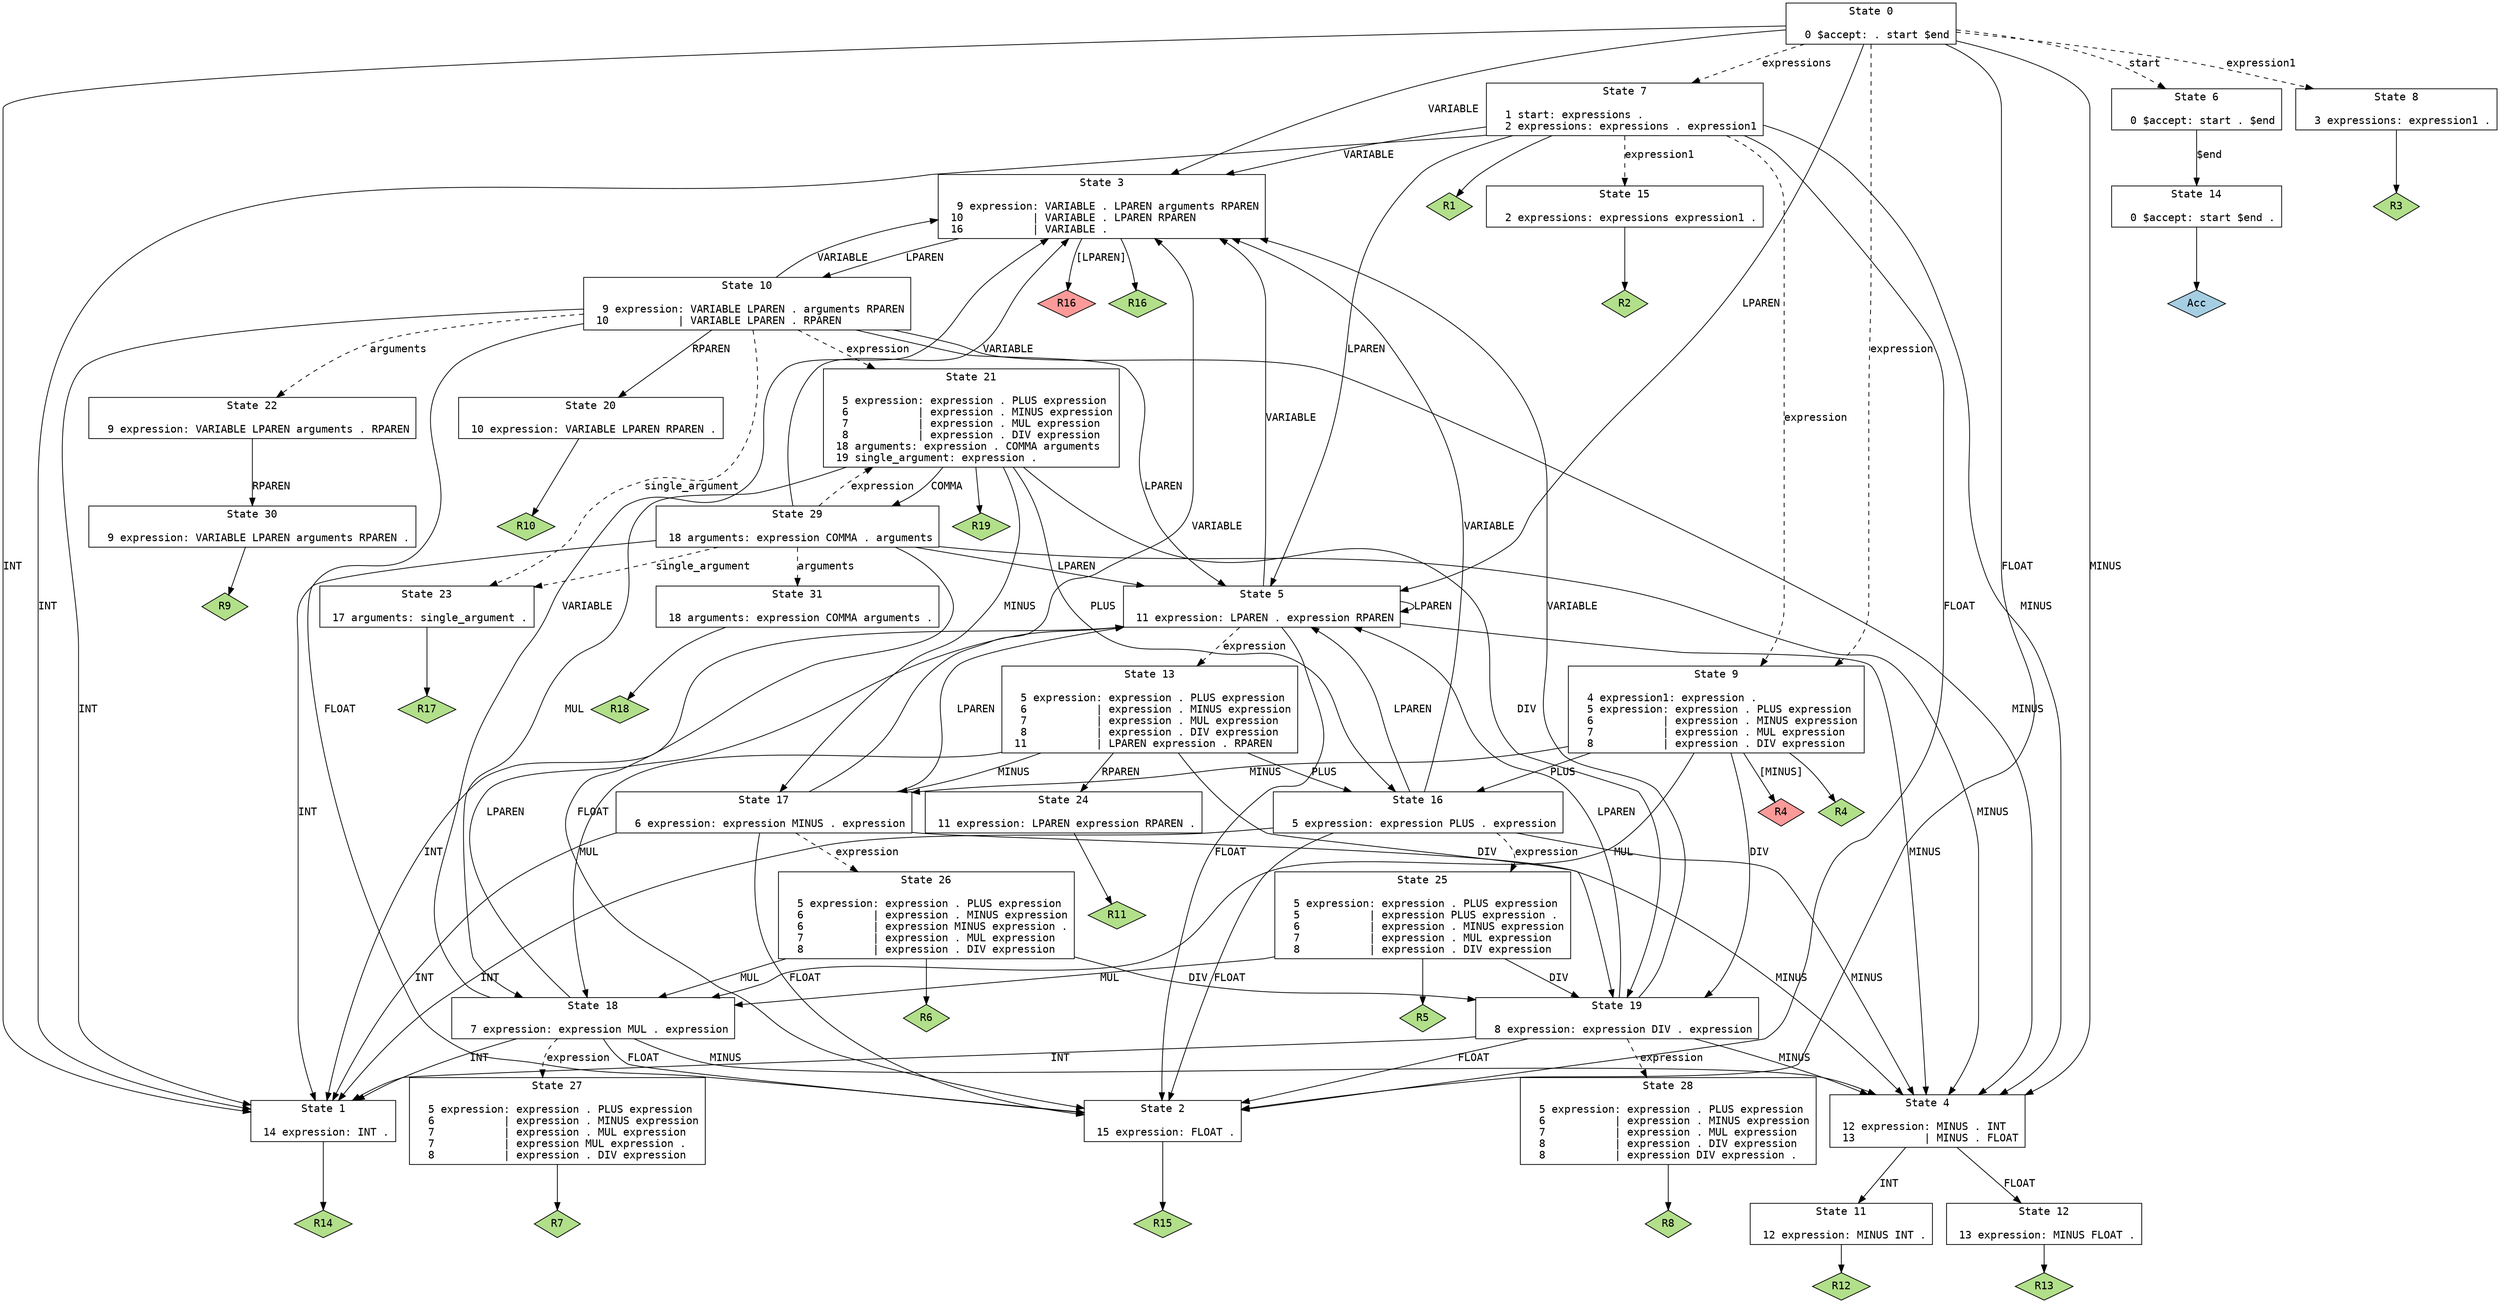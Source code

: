 // Generated by bison.
// Report bugs to <http://sourceforge.net/p/winflexbison/tickets>.
// Home page: <http://sourceforge.net/projects/winflexbison/>.

digraph ".\\src\\parse.y"
{
  node [fontname = courier, shape = box, colorscheme = paired6]
  edge [fontname = courier]

  0 [label="State 0\n\l  0 $accept: . start $end\l"]
  0 -> 1 [style=solid label="INT"]
  0 -> 2 [style=solid label="FLOAT"]
  0 -> 3 [style=solid label="VARIABLE"]
  0 -> 4 [style=solid label="MINUS"]
  0 -> 5 [style=solid label="LPAREN"]
  0 -> 6 [style=dashed label="start"]
  0 -> 7 [style=dashed label="expressions"]
  0 -> 8 [style=dashed label="expression1"]
  0 -> 9 [style=dashed label="expression"]
  1 [label="State 1\n\l 14 expression: INT .\l"]
  1 -> "1R14" [style=solid]
 "1R14" [label="R14", fillcolor=3, shape=diamond, style=filled]
  2 [label="State 2\n\l 15 expression: FLOAT .\l"]
  2 -> "2R15" [style=solid]
 "2R15" [label="R15", fillcolor=3, shape=diamond, style=filled]
  3 [label="State 3\n\l  9 expression: VARIABLE . LPAREN arguments RPAREN\l 10           | VARIABLE . LPAREN RPAREN\l 16           | VARIABLE .\l"]
  3 -> 10 [style=solid label="LPAREN"]
  3 -> "3R16d" [label="[LPAREN]", style=solid]
 "3R16d" [label="R16", fillcolor=5, shape=diamond, style=filled]
  3 -> "3R16" [style=solid]
 "3R16" [label="R16", fillcolor=3, shape=diamond, style=filled]
  4 [label="State 4\n\l 12 expression: MINUS . INT\l 13           | MINUS . FLOAT\l"]
  4 -> 11 [style=solid label="INT"]
  4 -> 12 [style=solid label="FLOAT"]
  5 [label="State 5\n\l 11 expression: LPAREN . expression RPAREN\l"]
  5 -> 1 [style=solid label="INT"]
  5 -> 2 [style=solid label="FLOAT"]
  5 -> 3 [style=solid label="VARIABLE"]
  5 -> 4 [style=solid label="MINUS"]
  5 -> 5 [style=solid label="LPAREN"]
  5 -> 13 [style=dashed label="expression"]
  6 [label="State 6\n\l  0 $accept: start . $end\l"]
  6 -> 14 [style=solid label="$end"]
  7 [label="State 7\n\l  1 start: expressions .\l  2 expressions: expressions . expression1\l"]
  7 -> 1 [style=solid label="INT"]
  7 -> 2 [style=solid label="FLOAT"]
  7 -> 3 [style=solid label="VARIABLE"]
  7 -> 4 [style=solid label="MINUS"]
  7 -> 5 [style=solid label="LPAREN"]
  7 -> 15 [style=dashed label="expression1"]
  7 -> 9 [style=dashed label="expression"]
  7 -> "7R1" [style=solid]
 "7R1" [label="R1", fillcolor=3, shape=diamond, style=filled]
  8 [label="State 8\n\l  3 expressions: expression1 .\l"]
  8 -> "8R3" [style=solid]
 "8R3" [label="R3", fillcolor=3, shape=diamond, style=filled]
  9 [label="State 9\n\l  4 expression1: expression .\l  5 expression: expression . PLUS expression\l  6           | expression . MINUS expression\l  7           | expression . MUL expression\l  8           | expression . DIV expression\l"]
  9 -> 16 [style=solid label="PLUS"]
  9 -> 17 [style=solid label="MINUS"]
  9 -> 18 [style=solid label="MUL"]
  9 -> 19 [style=solid label="DIV"]
  9 -> "9R4d" [label="[MINUS]", style=solid]
 "9R4d" [label="R4", fillcolor=5, shape=diamond, style=filled]
  9 -> "9R4" [style=solid]
 "9R4" [label="R4", fillcolor=3, shape=diamond, style=filled]
  10 [label="State 10\n\l  9 expression: VARIABLE LPAREN . arguments RPAREN\l 10           | VARIABLE LPAREN . RPAREN\l"]
  10 -> 1 [style=solid label="INT"]
  10 -> 2 [style=solid label="FLOAT"]
  10 -> 3 [style=solid label="VARIABLE"]
  10 -> 4 [style=solid label="MINUS"]
  10 -> 5 [style=solid label="LPAREN"]
  10 -> 20 [style=solid label="RPAREN"]
  10 -> 21 [style=dashed label="expression"]
  10 -> 22 [style=dashed label="arguments"]
  10 -> 23 [style=dashed label="single_argument"]
  11 [label="State 11\n\l 12 expression: MINUS INT .\l"]
  11 -> "11R12" [style=solid]
 "11R12" [label="R12", fillcolor=3, shape=diamond, style=filled]
  12 [label="State 12\n\l 13 expression: MINUS FLOAT .\l"]
  12 -> "12R13" [style=solid]
 "12R13" [label="R13", fillcolor=3, shape=diamond, style=filled]
  13 [label="State 13\n\l  5 expression: expression . PLUS expression\l  6           | expression . MINUS expression\l  7           | expression . MUL expression\l  8           | expression . DIV expression\l 11           | LPAREN expression . RPAREN\l"]
  13 -> 16 [style=solid label="PLUS"]
  13 -> 17 [style=solid label="MINUS"]
  13 -> 18 [style=solid label="MUL"]
  13 -> 19 [style=solid label="DIV"]
  13 -> 24 [style=solid label="RPAREN"]
  14 [label="State 14\n\l  0 $accept: start $end .\l"]
  14 -> "14R0" [style=solid]
 "14R0" [label="Acc", fillcolor=1, shape=diamond, style=filled]
  15 [label="State 15\n\l  2 expressions: expressions expression1 .\l"]
  15 -> "15R2" [style=solid]
 "15R2" [label="R2", fillcolor=3, shape=diamond, style=filled]
  16 [label="State 16\n\l  5 expression: expression PLUS . expression\l"]
  16 -> 1 [style=solid label="INT"]
  16 -> 2 [style=solid label="FLOAT"]
  16 -> 3 [style=solid label="VARIABLE"]
  16 -> 4 [style=solid label="MINUS"]
  16 -> 5 [style=solid label="LPAREN"]
  16 -> 25 [style=dashed label="expression"]
  17 [label="State 17\n\l  6 expression: expression MINUS . expression\l"]
  17 -> 1 [style=solid label="INT"]
  17 -> 2 [style=solid label="FLOAT"]
  17 -> 3 [style=solid label="VARIABLE"]
  17 -> 4 [style=solid label="MINUS"]
  17 -> 5 [style=solid label="LPAREN"]
  17 -> 26 [style=dashed label="expression"]
  18 [label="State 18\n\l  7 expression: expression MUL . expression\l"]
  18 -> 1 [style=solid label="INT"]
  18 -> 2 [style=solid label="FLOAT"]
  18 -> 3 [style=solid label="VARIABLE"]
  18 -> 4 [style=solid label="MINUS"]
  18 -> 5 [style=solid label="LPAREN"]
  18 -> 27 [style=dashed label="expression"]
  19 [label="State 19\n\l  8 expression: expression DIV . expression\l"]
  19 -> 1 [style=solid label="INT"]
  19 -> 2 [style=solid label="FLOAT"]
  19 -> 3 [style=solid label="VARIABLE"]
  19 -> 4 [style=solid label="MINUS"]
  19 -> 5 [style=solid label="LPAREN"]
  19 -> 28 [style=dashed label="expression"]
  20 [label="State 20\n\l 10 expression: VARIABLE LPAREN RPAREN .\l"]
  20 -> "20R10" [style=solid]
 "20R10" [label="R10", fillcolor=3, shape=diamond, style=filled]
  21 [label="State 21\n\l  5 expression: expression . PLUS expression\l  6           | expression . MINUS expression\l  7           | expression . MUL expression\l  8           | expression . DIV expression\l 18 arguments: expression . COMMA arguments\l 19 single_argument: expression .\l"]
  21 -> 16 [style=solid label="PLUS"]
  21 -> 17 [style=solid label="MINUS"]
  21 -> 18 [style=solid label="MUL"]
  21 -> 19 [style=solid label="DIV"]
  21 -> 29 [style=solid label="COMMA"]
  21 -> "21R19" [style=solid]
 "21R19" [label="R19", fillcolor=3, shape=diamond, style=filled]
  22 [label="State 22\n\l  9 expression: VARIABLE LPAREN arguments . RPAREN\l"]
  22 -> 30 [style=solid label="RPAREN"]
  23 [label="State 23\n\l 17 arguments: single_argument .\l"]
  23 -> "23R17" [style=solid]
 "23R17" [label="R17", fillcolor=3, shape=diamond, style=filled]
  24 [label="State 24\n\l 11 expression: LPAREN expression RPAREN .\l"]
  24 -> "24R11" [style=solid]
 "24R11" [label="R11", fillcolor=3, shape=diamond, style=filled]
  25 [label="State 25\n\l  5 expression: expression . PLUS expression\l  5           | expression PLUS expression .\l  6           | expression . MINUS expression\l  7           | expression . MUL expression\l  8           | expression . DIV expression\l"]
  25 -> 18 [style=solid label="MUL"]
  25 -> 19 [style=solid label="DIV"]
  25 -> "25R5" [style=solid]
 "25R5" [label="R5", fillcolor=3, shape=diamond, style=filled]
  26 [label="State 26\n\l  5 expression: expression . PLUS expression\l  6           | expression . MINUS expression\l  6           | expression MINUS expression .\l  7           | expression . MUL expression\l  8           | expression . DIV expression\l"]
  26 -> 18 [style=solid label="MUL"]
  26 -> 19 [style=solid label="DIV"]
  26 -> "26R6" [style=solid]
 "26R6" [label="R6", fillcolor=3, shape=diamond, style=filled]
  27 [label="State 27\n\l  5 expression: expression . PLUS expression\l  6           | expression . MINUS expression\l  7           | expression . MUL expression\l  7           | expression MUL expression .\l  8           | expression . DIV expression\l"]
  27 -> "27R7" [style=solid]
 "27R7" [label="R7", fillcolor=3, shape=diamond, style=filled]
  28 [label="State 28\n\l  5 expression: expression . PLUS expression\l  6           | expression . MINUS expression\l  7           | expression . MUL expression\l  8           | expression . DIV expression\l  8           | expression DIV expression .\l"]
  28 -> "28R8" [style=solid]
 "28R8" [label="R8", fillcolor=3, shape=diamond, style=filled]
  29 [label="State 29\n\l 18 arguments: expression COMMA . arguments\l"]
  29 -> 1 [style=solid label="INT"]
  29 -> 2 [style=solid label="FLOAT"]
  29 -> 3 [style=solid label="VARIABLE"]
  29 -> 4 [style=solid label="MINUS"]
  29 -> 5 [style=solid label="LPAREN"]
  29 -> 21 [style=dashed label="expression"]
  29 -> 31 [style=dashed label="arguments"]
  29 -> 23 [style=dashed label="single_argument"]
  30 [label="State 30\n\l  9 expression: VARIABLE LPAREN arguments RPAREN .\l"]
  30 -> "30R9" [style=solid]
 "30R9" [label="R9", fillcolor=3, shape=diamond, style=filled]
  31 [label="State 31\n\l 18 arguments: expression COMMA arguments .\l"]
  31 -> "31R18" [style=solid]
 "31R18" [label="R18", fillcolor=3, shape=diamond, style=filled]
}
